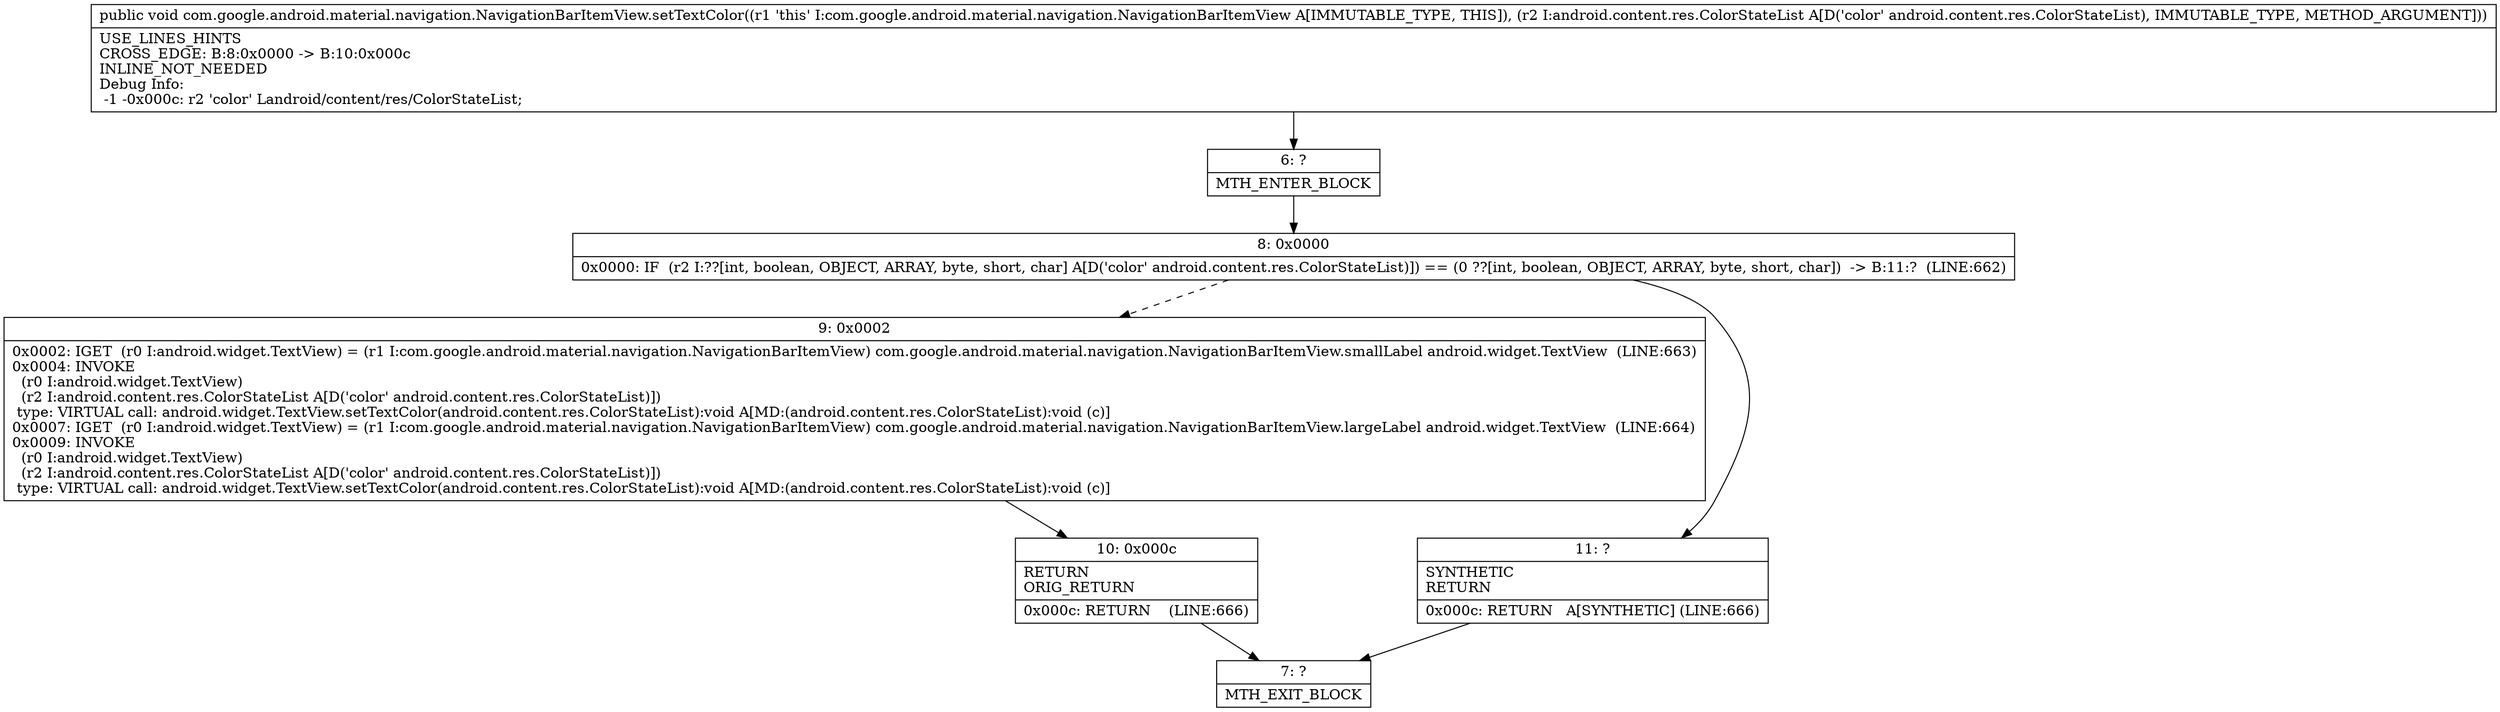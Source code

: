 digraph "CFG forcom.google.android.material.navigation.NavigationBarItemView.setTextColor(Landroid\/content\/res\/ColorStateList;)V" {
Node_6 [shape=record,label="{6\:\ ?|MTH_ENTER_BLOCK\l}"];
Node_8 [shape=record,label="{8\:\ 0x0000|0x0000: IF  (r2 I:??[int, boolean, OBJECT, ARRAY, byte, short, char] A[D('color' android.content.res.ColorStateList)]) == (0 ??[int, boolean, OBJECT, ARRAY, byte, short, char])  \-\> B:11:?  (LINE:662)\l}"];
Node_9 [shape=record,label="{9\:\ 0x0002|0x0002: IGET  (r0 I:android.widget.TextView) = (r1 I:com.google.android.material.navigation.NavigationBarItemView) com.google.android.material.navigation.NavigationBarItemView.smallLabel android.widget.TextView  (LINE:663)\l0x0004: INVOKE  \l  (r0 I:android.widget.TextView)\l  (r2 I:android.content.res.ColorStateList A[D('color' android.content.res.ColorStateList)])\l type: VIRTUAL call: android.widget.TextView.setTextColor(android.content.res.ColorStateList):void A[MD:(android.content.res.ColorStateList):void (c)]\l0x0007: IGET  (r0 I:android.widget.TextView) = (r1 I:com.google.android.material.navigation.NavigationBarItemView) com.google.android.material.navigation.NavigationBarItemView.largeLabel android.widget.TextView  (LINE:664)\l0x0009: INVOKE  \l  (r0 I:android.widget.TextView)\l  (r2 I:android.content.res.ColorStateList A[D('color' android.content.res.ColorStateList)])\l type: VIRTUAL call: android.widget.TextView.setTextColor(android.content.res.ColorStateList):void A[MD:(android.content.res.ColorStateList):void (c)]\l}"];
Node_10 [shape=record,label="{10\:\ 0x000c|RETURN\lORIG_RETURN\l|0x000c: RETURN    (LINE:666)\l}"];
Node_7 [shape=record,label="{7\:\ ?|MTH_EXIT_BLOCK\l}"];
Node_11 [shape=record,label="{11\:\ ?|SYNTHETIC\lRETURN\l|0x000c: RETURN   A[SYNTHETIC] (LINE:666)\l}"];
MethodNode[shape=record,label="{public void com.google.android.material.navigation.NavigationBarItemView.setTextColor((r1 'this' I:com.google.android.material.navigation.NavigationBarItemView A[IMMUTABLE_TYPE, THIS]), (r2 I:android.content.res.ColorStateList A[D('color' android.content.res.ColorStateList), IMMUTABLE_TYPE, METHOD_ARGUMENT]))  | USE_LINES_HINTS\lCROSS_EDGE: B:8:0x0000 \-\> B:10:0x000c\lINLINE_NOT_NEEDED\lDebug Info:\l  \-1 \-0x000c: r2 'color' Landroid\/content\/res\/ColorStateList;\l}"];
MethodNode -> Node_6;Node_6 -> Node_8;
Node_8 -> Node_9[style=dashed];
Node_8 -> Node_11;
Node_9 -> Node_10;
Node_10 -> Node_7;
Node_11 -> Node_7;
}

